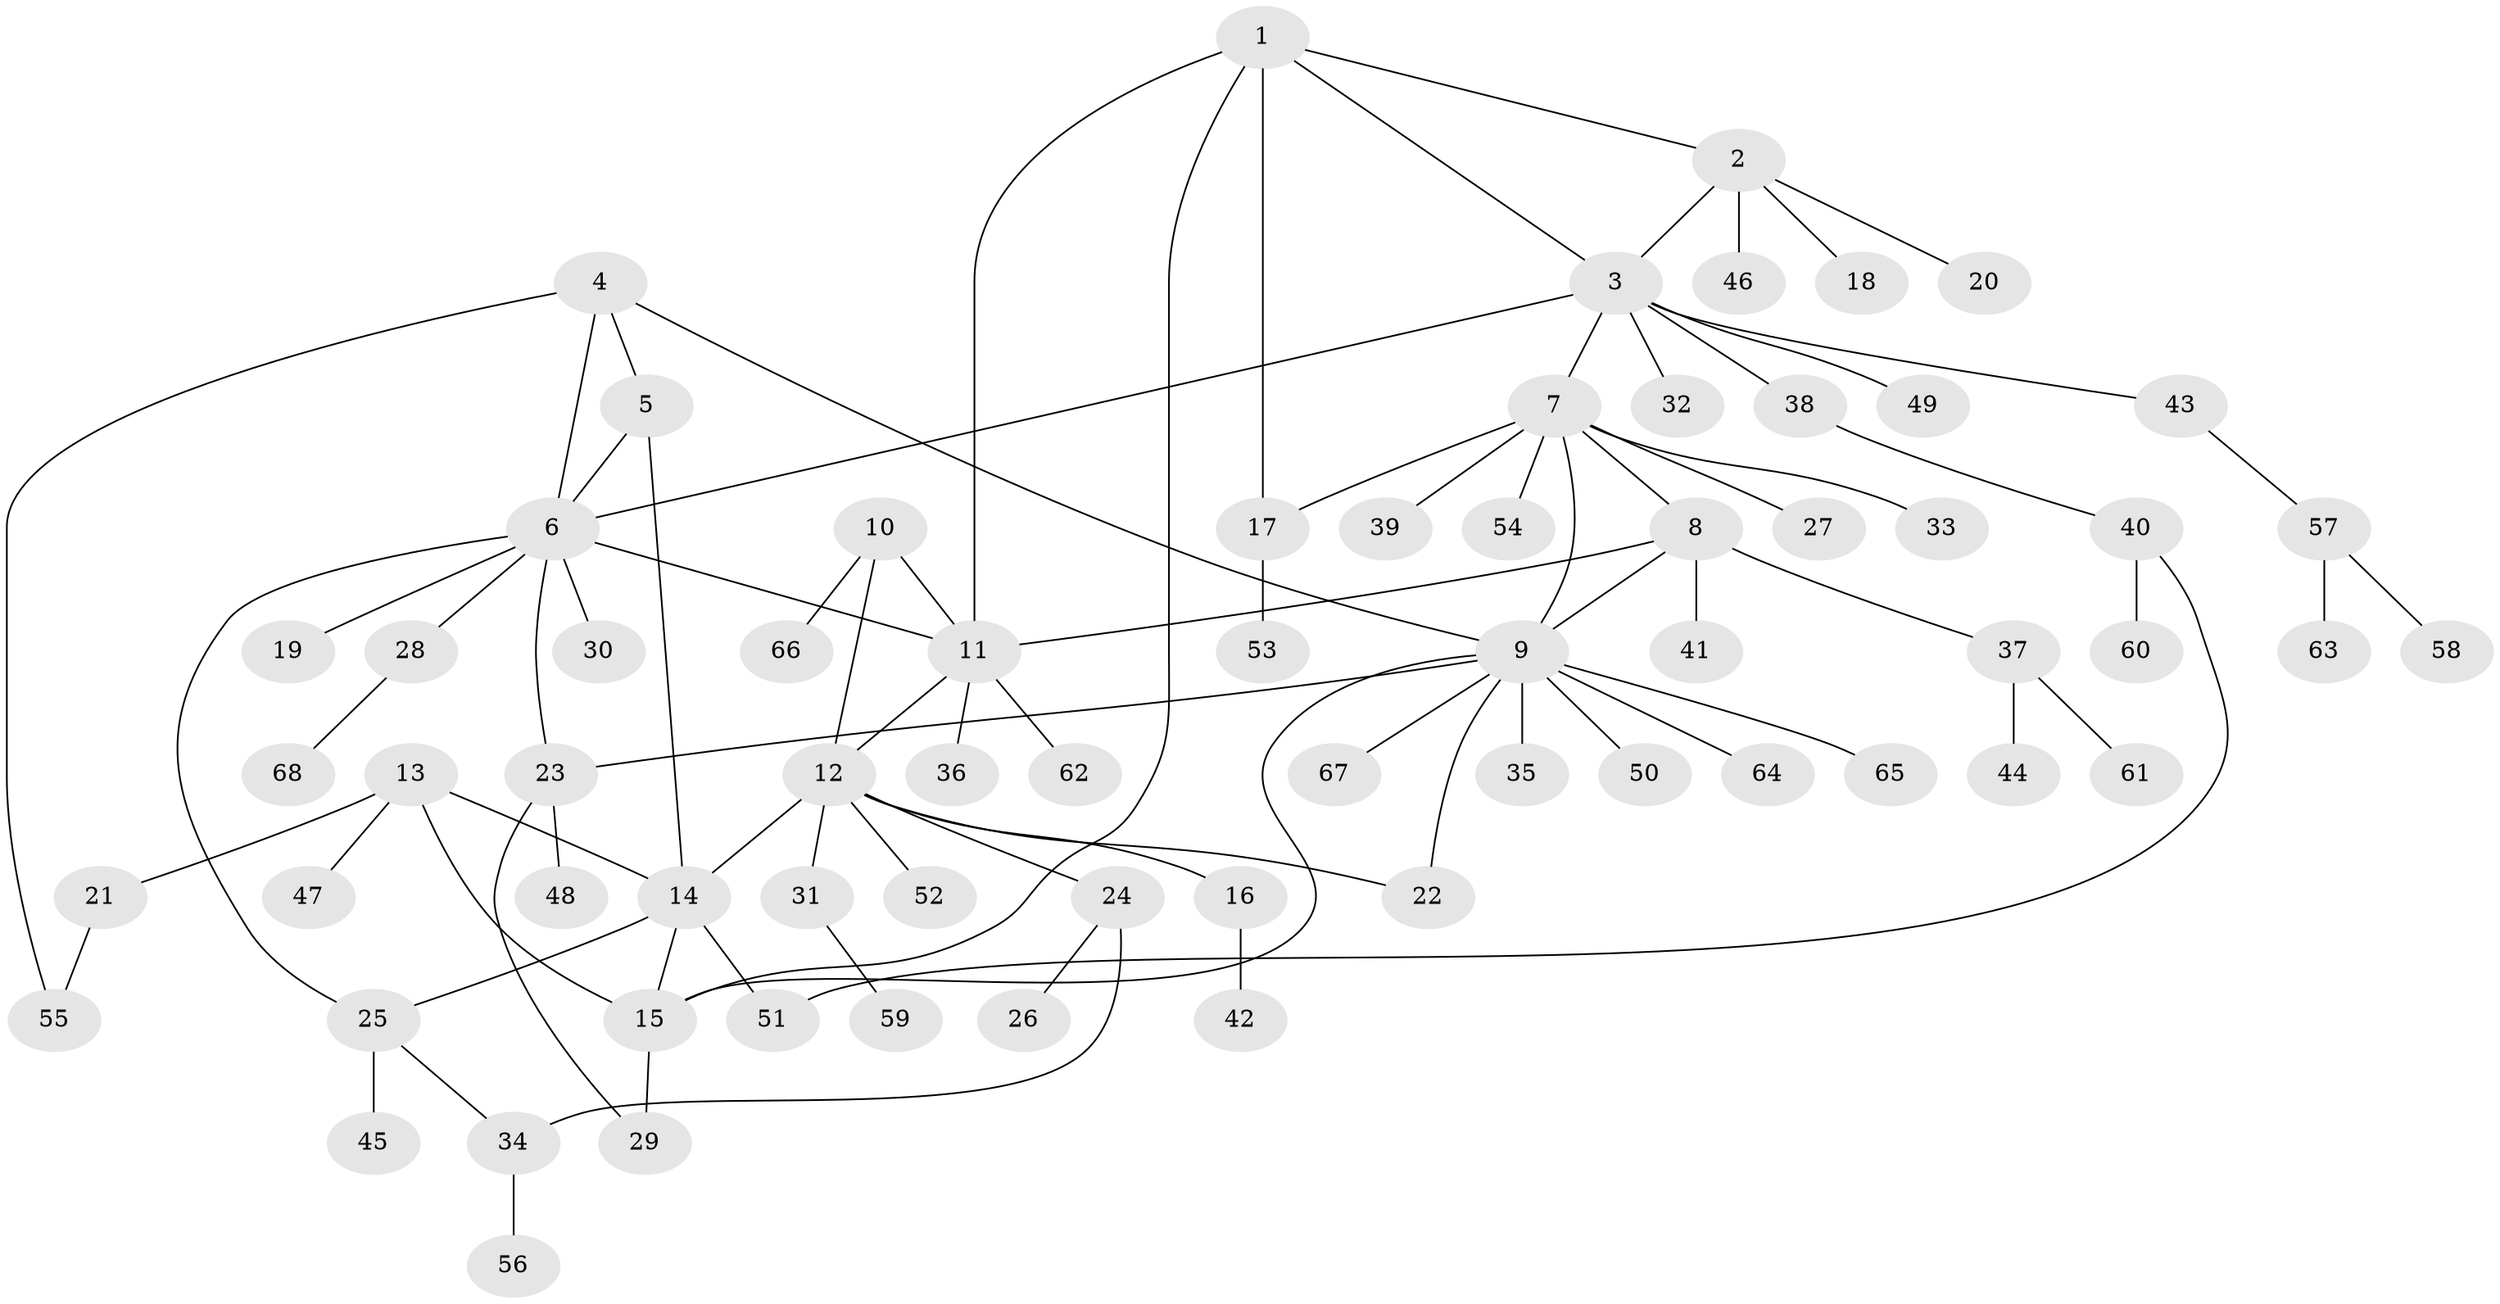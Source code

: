 // coarse degree distribution, {5: 0.0425531914893617, 10: 0.0425531914893617, 4: 0.06382978723404255, 7: 0.0425531914893617, 11: 0.02127659574468085, 1: 0.574468085106383, 12: 0.02127659574468085, 2: 0.14893617021276595, 3: 0.0425531914893617}
// Generated by graph-tools (version 1.1) at 2025/24/03/03/25 07:24:15]
// undirected, 68 vertices, 86 edges
graph export_dot {
graph [start="1"]
  node [color=gray90,style=filled];
  1;
  2;
  3;
  4;
  5;
  6;
  7;
  8;
  9;
  10;
  11;
  12;
  13;
  14;
  15;
  16;
  17;
  18;
  19;
  20;
  21;
  22;
  23;
  24;
  25;
  26;
  27;
  28;
  29;
  30;
  31;
  32;
  33;
  34;
  35;
  36;
  37;
  38;
  39;
  40;
  41;
  42;
  43;
  44;
  45;
  46;
  47;
  48;
  49;
  50;
  51;
  52;
  53;
  54;
  55;
  56;
  57;
  58;
  59;
  60;
  61;
  62;
  63;
  64;
  65;
  66;
  67;
  68;
  1 -- 2;
  1 -- 3;
  1 -- 11;
  1 -- 15;
  1 -- 17;
  2 -- 3;
  2 -- 18;
  2 -- 20;
  2 -- 46;
  3 -- 6;
  3 -- 7;
  3 -- 32;
  3 -- 38;
  3 -- 43;
  3 -- 49;
  4 -- 5;
  4 -- 6;
  4 -- 9;
  4 -- 55;
  5 -- 6;
  5 -- 14;
  6 -- 11;
  6 -- 19;
  6 -- 23;
  6 -- 25;
  6 -- 28;
  6 -- 30;
  7 -- 8;
  7 -- 9;
  7 -- 17;
  7 -- 27;
  7 -- 33;
  7 -- 39;
  7 -- 54;
  8 -- 9;
  8 -- 11;
  8 -- 37;
  8 -- 41;
  9 -- 15;
  9 -- 22;
  9 -- 23;
  9 -- 35;
  9 -- 50;
  9 -- 64;
  9 -- 65;
  9 -- 67;
  10 -- 11;
  10 -- 12;
  10 -- 66;
  11 -- 12;
  11 -- 36;
  11 -- 62;
  12 -- 14;
  12 -- 16;
  12 -- 22;
  12 -- 24;
  12 -- 31;
  12 -- 52;
  13 -- 14;
  13 -- 15;
  13 -- 21;
  13 -- 47;
  14 -- 15;
  14 -- 25;
  14 -- 51;
  15 -- 29;
  16 -- 42;
  17 -- 53;
  21 -- 55;
  23 -- 29;
  23 -- 48;
  24 -- 26;
  24 -- 34;
  25 -- 34;
  25 -- 45;
  28 -- 68;
  31 -- 59;
  34 -- 56;
  37 -- 44;
  37 -- 61;
  38 -- 40;
  40 -- 51;
  40 -- 60;
  43 -- 57;
  57 -- 58;
  57 -- 63;
}
